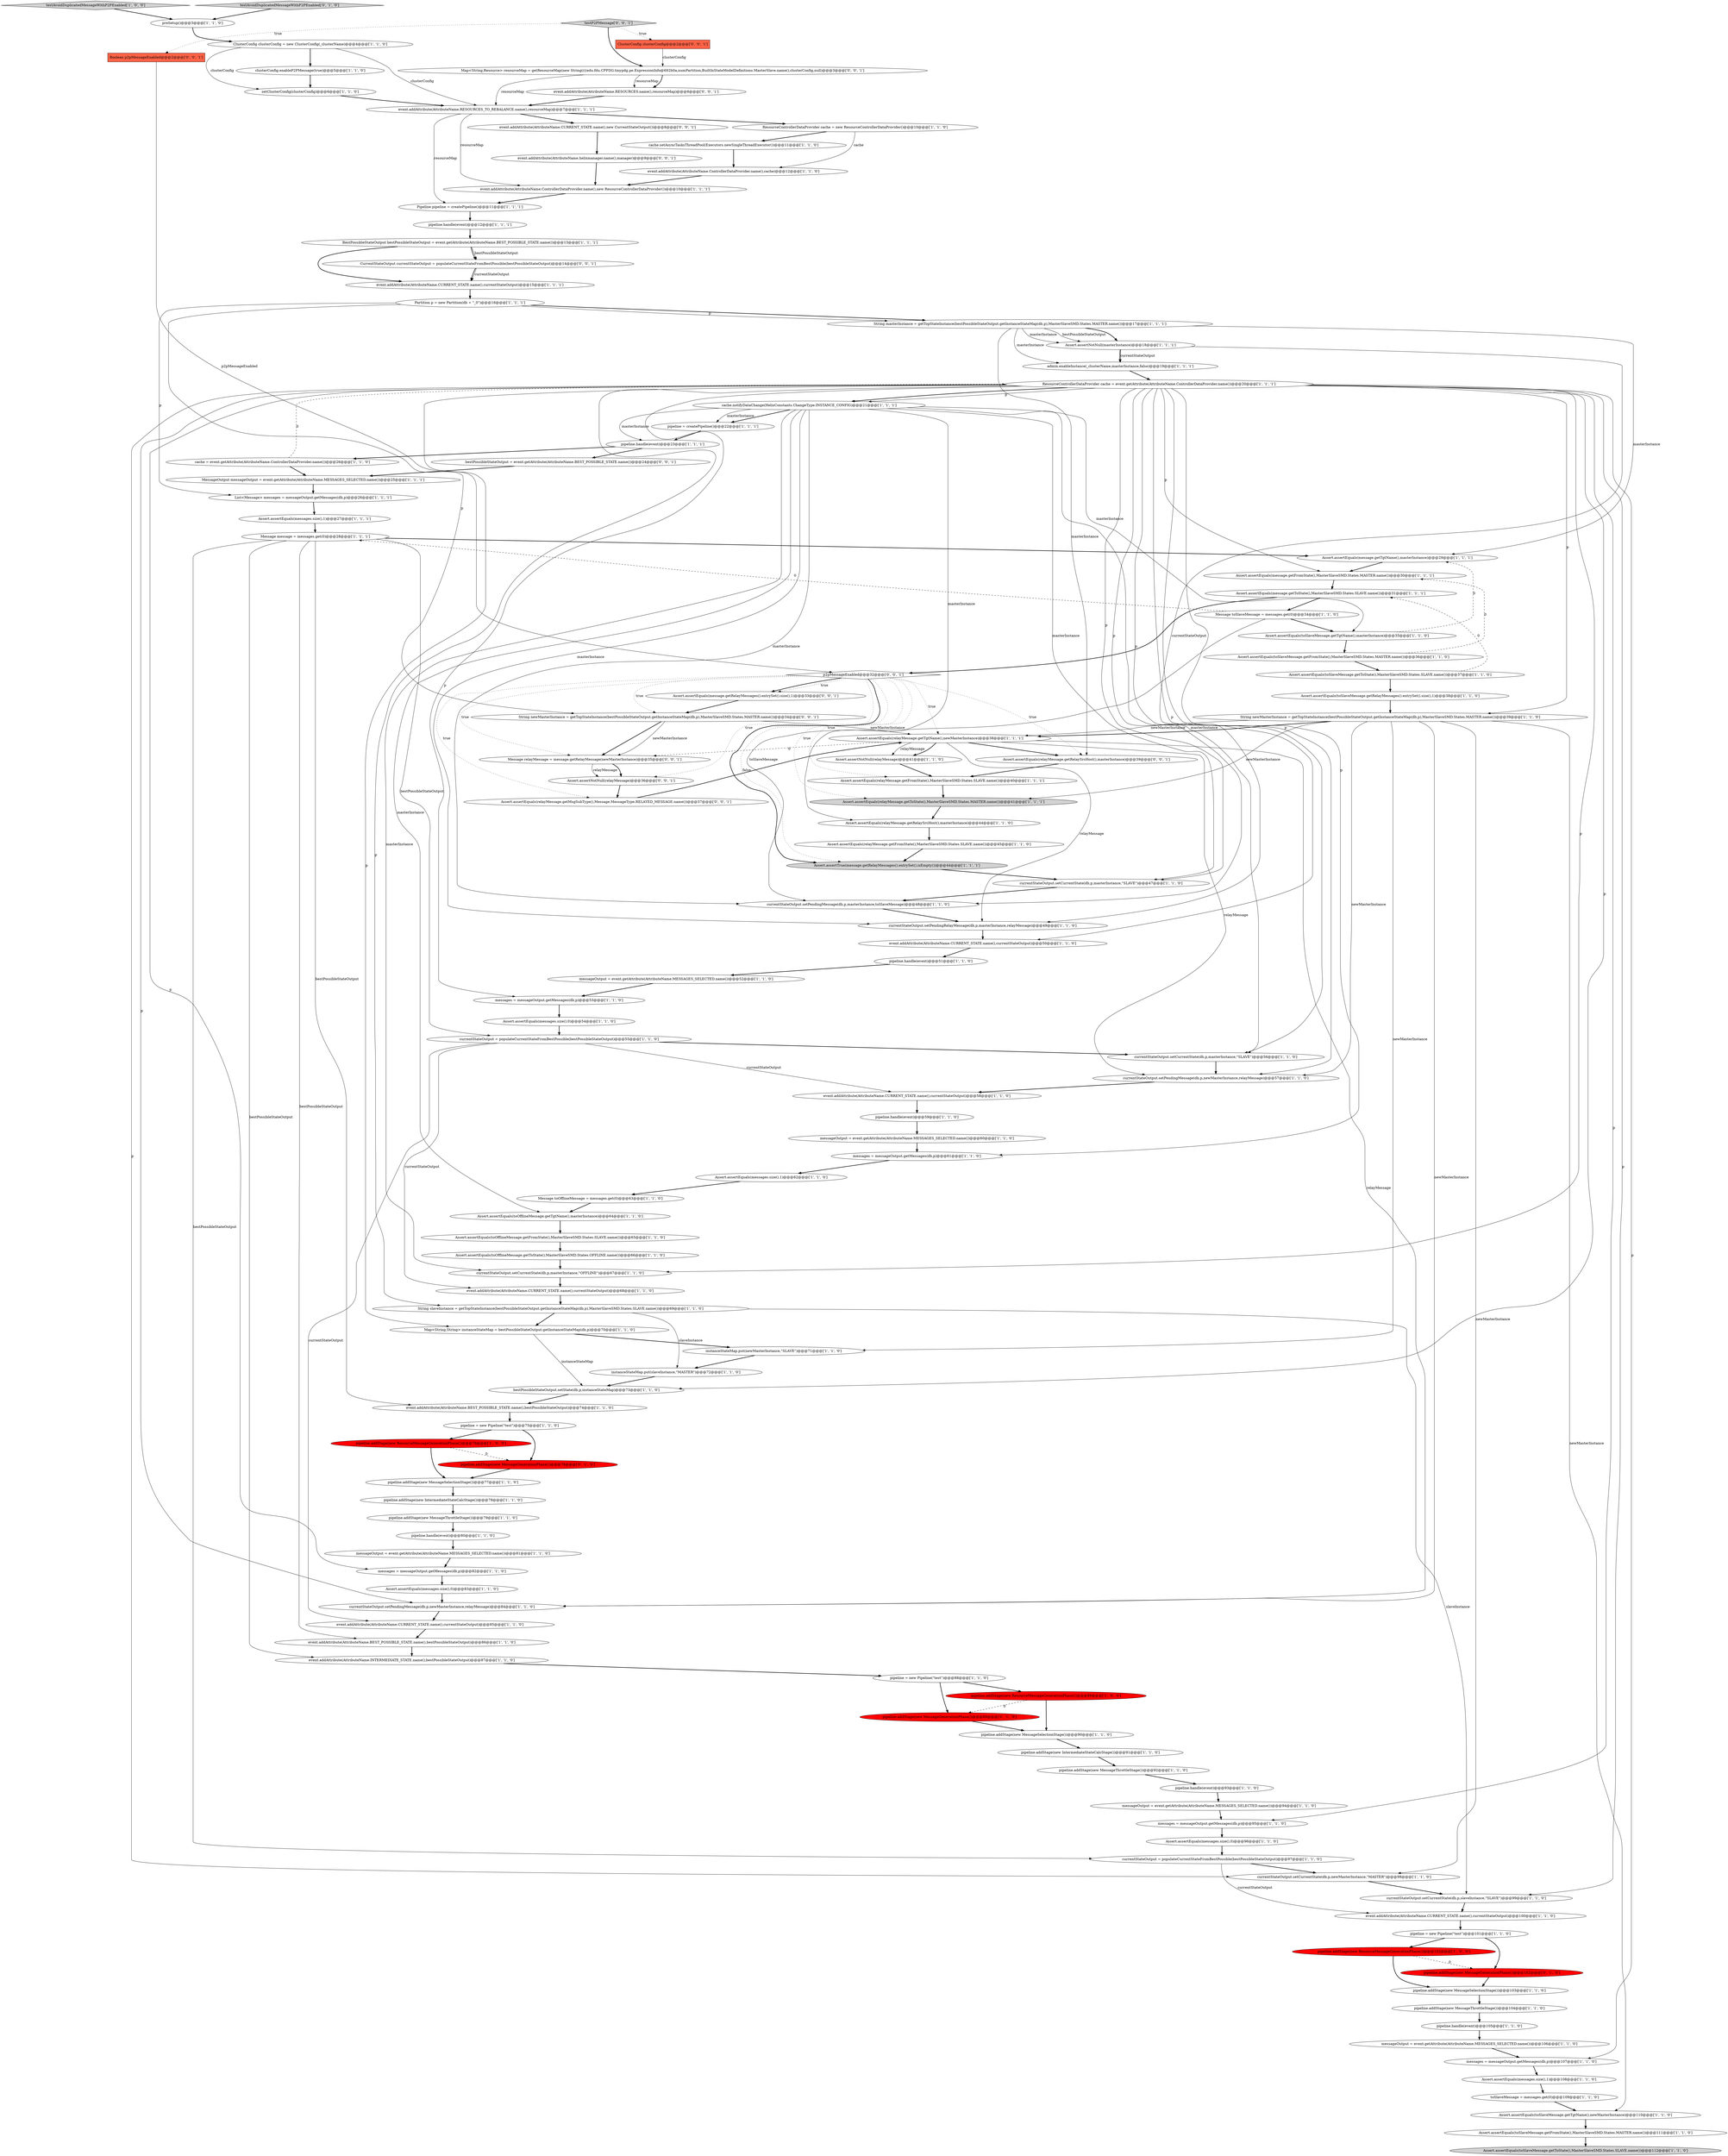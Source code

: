 digraph {
108 [style = filled, label = "event.addAttribute(AttributeName.INTERMEDIATE_STATE.name(),bestPossibleStateOutput)@@@87@@@['1', '1', '0']", fillcolor = white, shape = ellipse image = "AAA0AAABBB1BBB"];
60 [style = filled, label = "pipeline.handle(event)@@@93@@@['1', '1', '0']", fillcolor = white, shape = ellipse image = "AAA0AAABBB1BBB"];
107 [style = filled, label = "event.addAttribute(AttributeName.CURRENT_STATE.name(),currentStateOutput)@@@15@@@['1', '1', '1']", fillcolor = white, shape = ellipse image = "AAA0AAABBB1BBB"];
49 [style = filled, label = "currentStateOutput.setPendingRelayMessage(db,p,masterInstance,relayMessage)@@@49@@@['1', '1', '0']", fillcolor = white, shape = ellipse image = "AAA0AAABBB1BBB"];
103 [style = filled, label = "pipeline.handle(event)@@@105@@@['1', '1', '0']", fillcolor = white, shape = ellipse image = "AAA0AAABBB1BBB"];
25 [style = filled, label = "pipeline.addStage(new ResourceMessageGenerationPhase())@@@102@@@['1', '0', '0']", fillcolor = red, shape = ellipse image = "AAA1AAABBB1BBB"];
45 [style = filled, label = "clusterConfig.enableP2PMessage(true)@@@5@@@['1', '1', '0']", fillcolor = white, shape = ellipse image = "AAA0AAABBB1BBB"];
70 [style = filled, label = "testAvoidDuplicatedMessageWithP2PEnabled['1', '0', '0']", fillcolor = lightgray, shape = diamond image = "AAA0AAABBB1BBB"];
73 [style = filled, label = "ClusterConfig clusterConfig = new ClusterConfig(_clusterName)@@@4@@@['1', '1', '0']", fillcolor = white, shape = ellipse image = "AAA0AAABBB1BBB"];
59 [style = filled, label = "messages = messageOutput.getMessages(db,p)@@@82@@@['1', '1', '0']", fillcolor = white, shape = ellipse image = "AAA0AAABBB1BBB"];
36 [style = filled, label = "Partition p = new Partition(db + \"_0\")@@@16@@@['1', '1', '1']", fillcolor = white, shape = ellipse image = "AAA0AAABBB1BBB"];
64 [style = filled, label = "Assert.assertEquals(toSlaveMessage.getToState(),MasterSlaveSMD.States.SLAVE.name())@@@112@@@['1', '1', '0']", fillcolor = lightgray, shape = ellipse image = "AAA0AAABBB1BBB"];
0 [style = filled, label = "BestPossibleStateOutput bestPossibleStateOutput = event.getAttribute(AttributeName.BEST_POSSIBLE_STATE.name())@@@13@@@['1', '1', '1']", fillcolor = white, shape = ellipse image = "AAA0AAABBB1BBB"];
106 [style = filled, label = "pipeline.addStage(new MessageSelectionStage())@@@77@@@['1', '1', '0']", fillcolor = white, shape = ellipse image = "AAA0AAABBB1BBB"];
83 [style = filled, label = "Assert.assertEquals(toSlaveMessage.getToState(),MasterSlaveSMD.States.SLAVE.name())@@@37@@@['1', '1', '0']", fillcolor = white, shape = ellipse image = "AAA0AAABBB1BBB"];
22 [style = filled, label = "pipeline = createPipeline()@@@22@@@['1', '1', '1']", fillcolor = white, shape = ellipse image = "AAA0AAABBB1BBB"];
102 [style = filled, label = "Assert.assertEquals(messages.size(),1)@@@108@@@['1', '1', '0']", fillcolor = white, shape = ellipse image = "AAA0AAABBB1BBB"];
40 [style = filled, label = "Assert.assertEquals(message.getTgtName(),masterInstance)@@@29@@@['1', '1', '1']", fillcolor = white, shape = ellipse image = "AAA0AAABBB1BBB"];
42 [style = filled, label = "pipeline.addStage(new IntermediateStateCalcStage())@@@91@@@['1', '1', '0']", fillcolor = white, shape = ellipse image = "AAA0AAABBB1BBB"];
123 [style = filled, label = "String newMasterInstance = getTopStateInstance(bestPossibleStateOutput.getInstanceStateMap(db,p),MasterSlaveSMD.States.MASTER.name())@@@34@@@['0', '0', '1']", fillcolor = white, shape = ellipse image = "AAA0AAABBB3BBB"];
16 [style = filled, label = "event.addAttribute(AttributeName.BEST_POSSIBLE_STATE.name(),bestPossibleStateOutput)@@@86@@@['1', '1', '0']", fillcolor = white, shape = ellipse image = "AAA0AAABBB1BBB"];
54 [style = filled, label = "messageOutput = event.getAttribute(AttributeName.MESSAGES_SELECTED.name())@@@81@@@['1', '1', '0']", fillcolor = white, shape = ellipse image = "AAA0AAABBB1BBB"];
29 [style = filled, label = "Assert.assertNotNull(masterInstance)@@@18@@@['1', '1', '1']", fillcolor = white, shape = ellipse image = "AAA0AAABBB1BBB"];
113 [style = filled, label = "Boolean p2pMessageEnabled@@@2@@@['0', '0', '1']", fillcolor = tomato, shape = box image = "AAA0AAABBB3BBB"];
38 [style = filled, label = "String newMasterInstance = getTopStateInstance(bestPossibleStateOutput.getInstanceStateMap(db,p),MasterSlaveSMD.States.MASTER.name())@@@39@@@['1', '1', '0']", fillcolor = white, shape = ellipse image = "AAA0AAABBB1BBB"];
8 [style = filled, label = "ResourceControllerDataProvider cache = event.getAttribute(AttributeName.ControllerDataProvider.name())@@@20@@@['1', '1', '1']", fillcolor = white, shape = ellipse image = "AAA0AAABBB1BBB"];
81 [style = filled, label = "event.addAttribute(AttributeName.CURRENT_STATE.name(),currentStateOutput)@@@50@@@['1', '1', '0']", fillcolor = white, shape = ellipse image = "AAA0AAABBB1BBB"];
82 [style = filled, label = "event.addAttribute(AttributeName.CURRENT_STATE.name(),currentStateOutput)@@@85@@@['1', '1', '0']", fillcolor = white, shape = ellipse image = "AAA0AAABBB1BBB"];
114 [style = filled, label = "Map<String,Resource> resourceMap = getResourceMap(new String((((edu.fdu.CPPDG.tinypdg.pe.ExpressionInfo@692b0a,numPartition,BuiltInStateModelDefinitions.MasterSlave.name(),clusterConfig,null)@@@3@@@['0', '0', '1']", fillcolor = white, shape = ellipse image = "AAA0AAABBB3BBB"];
19 [style = filled, label = "List<Message> messages = messageOutput.getMessages(db,p)@@@26@@@['1', '1', '1']", fillcolor = white, shape = ellipse image = "AAA0AAABBB1BBB"];
126 [style = filled, label = "event.addAttribute(AttributeName.RESOURCES.name(),resourceMap)@@@6@@@['0', '0', '1']", fillcolor = white, shape = ellipse image = "AAA0AAABBB3BBB"];
67 [style = filled, label = "Message message = messages.get(0)@@@28@@@['1', '1', '1']", fillcolor = white, shape = ellipse image = "AAA0AAABBB1BBB"];
72 [style = filled, label = "Assert.assertEquals(relayMessage.getRelaySrcHost(),masterInstance)@@@44@@@['1', '1', '0']", fillcolor = white, shape = ellipse image = "AAA0AAABBB1BBB"];
1 [style = filled, label = "currentStateOutput = populateCurrentStateFromBestPossible(bestPossibleStateOutput)@@@97@@@['1', '1', '0']", fillcolor = white, shape = ellipse image = "AAA0AAABBB1BBB"];
11 [style = filled, label = "pipeline.addStage(new ResourceMessageGenerationPhase())@@@89@@@['1', '0', '0']", fillcolor = red, shape = ellipse image = "AAA1AAABBB1BBB"];
90 [style = filled, label = "Assert.assertEquals(toOfflineMessage.getFromState(),MasterSlaveSMD.States.SLAVE.name())@@@65@@@['1', '1', '0']", fillcolor = white, shape = ellipse image = "AAA0AAABBB1BBB"];
41 [style = filled, label = "cache = event.getAttribute(AttributeName.ControllerDataProvider.name())@@@26@@@['1', '1', '0']", fillcolor = white, shape = ellipse image = "AAA0AAABBB1BBB"];
28 [style = filled, label = "event.addAttribute(AttributeName.ControllerDataProvider.name(),new ResourceControllerDataProvider())@@@10@@@['1', '1', '1']", fillcolor = white, shape = ellipse image = "AAA0AAABBB1BBB"];
18 [style = filled, label = "Assert.assertEquals(relayMessage.getFromState(),MasterSlaveSMD.States.SLAVE.name())@@@40@@@['1', '1', '1']", fillcolor = white, shape = ellipse image = "AAA0AAABBB1BBB"];
55 [style = filled, label = "Assert.assertEquals(relayMessage.getToState(),MasterSlaveSMD.States.MASTER.name())@@@41@@@['1', '1', '1']", fillcolor = lightgray, shape = ellipse image = "AAA0AAABBB1BBB"];
46 [style = filled, label = "Assert.assertEquals(messages.size(),1)@@@27@@@['1', '1', '1']", fillcolor = white, shape = ellipse image = "AAA0AAABBB1BBB"];
20 [style = filled, label = "bestPossibleStateOutput.setState(db,p,instanceStateMap)@@@73@@@['1', '1', '0']", fillcolor = white, shape = ellipse image = "AAA0AAABBB1BBB"];
89 [style = filled, label = "event.addAttribute(AttributeName.CURRENT_STATE.name(),currentStateOutput)@@@58@@@['1', '1', '0']", fillcolor = white, shape = ellipse image = "AAA0AAABBB1BBB"];
80 [style = filled, label = "pipeline.addStage(new ResourceMessageGenerationPhase())@@@76@@@['1', '0', '0']", fillcolor = red, shape = ellipse image = "AAA1AAABBB1BBB"];
120 [style = filled, label = "event.addAttribute(AttributeName.CURRENT_STATE.name(),new CurrentStateOutput())@@@8@@@['0', '0', '1']", fillcolor = white, shape = ellipse image = "AAA0AAABBB3BBB"];
124 [style = filled, label = "Assert.assertEquals(message.getRelayMessages().entrySet().size(),1)@@@33@@@['0', '0', '1']", fillcolor = white, shape = ellipse image = "AAA0AAABBB3BBB"];
13 [style = filled, label = "event.addAttribute(AttributeName.CURRENT_STATE.name(),currentStateOutput)@@@68@@@['1', '1', '0']", fillcolor = white, shape = ellipse image = "AAA0AAABBB1BBB"];
92 [style = filled, label = "messages = messageOutput.getMessages(db,p)@@@95@@@['1', '1', '0']", fillcolor = white, shape = ellipse image = "AAA0AAABBB1BBB"];
51 [style = filled, label = "Assert.assertEquals(message.getFromState(),MasterSlaveSMD.States.MASTER.name())@@@30@@@['1', '1', '1']", fillcolor = white, shape = ellipse image = "AAA0AAABBB1BBB"];
69 [style = filled, label = "currentStateOutput.setPendingMessage(db,p,newMasterInstance,relayMessage)@@@57@@@['1', '1', '0']", fillcolor = white, shape = ellipse image = "AAA0AAABBB1BBB"];
65 [style = filled, label = "messages = messageOutput.getMessages(db,p)@@@61@@@['1', '1', '0']", fillcolor = white, shape = ellipse image = "AAA0AAABBB1BBB"];
76 [style = filled, label = "event.addAttribute(AttributeName.ControllerDataProvider.name(),cache)@@@12@@@['1', '1', '0']", fillcolor = white, shape = ellipse image = "AAA0AAABBB1BBB"];
43 [style = filled, label = "Map<String,String> instanceStateMap = bestPossibleStateOutput.getInstanceStateMap(db,p)@@@70@@@['1', '1', '0']", fillcolor = white, shape = ellipse image = "AAA0AAABBB1BBB"];
58 [style = filled, label = "Assert.assertEquals(relayMessage.getTgtName(),newMasterInstance)@@@38@@@['1', '1', '1']", fillcolor = white, shape = ellipse image = "AAA0AAABBB1BBB"];
32 [style = filled, label = "cache.notifyDataChange(HelixConstants.ChangeType.INSTANCE_CONFIG)@@@21@@@['1', '1', '1']", fillcolor = white, shape = ellipse image = "AAA0AAABBB1BBB"];
44 [style = filled, label = "pipeline.addStage(new MessageThrottleStage())@@@79@@@['1', '1', '0']", fillcolor = white, shape = ellipse image = "AAA0AAABBB1BBB"];
6 [style = filled, label = "pipeline.addStage(new MessageSelectionStage())@@@90@@@['1', '1', '0']", fillcolor = white, shape = ellipse image = "AAA0AAABBB1BBB"];
84 [style = filled, label = "currentStateOutput.setCurrentState(db,p,masterInstance,\"SLAVE\")@@@56@@@['1', '1', '0']", fillcolor = white, shape = ellipse image = "AAA0AAABBB1BBB"];
50 [style = filled, label = "admin.enableInstance(_clusterName,masterInstance,false)@@@19@@@['1', '1', '1']", fillcolor = white, shape = ellipse image = "AAA0AAABBB1BBB"];
9 [style = filled, label = "pipeline.handle(event)@@@12@@@['1', '1', '1']", fillcolor = white, shape = ellipse image = "AAA0AAABBB1BBB"];
125 [style = filled, label = "Assert.assertEquals(relayMessage.getMsgSubType(),Message.MessageType.RELAYED_MESSAGE.name())@@@37@@@['0', '0', '1']", fillcolor = white, shape = ellipse image = "AAA0AAABBB3BBB"];
63 [style = filled, label = "pipeline.handle(event)@@@80@@@['1', '1', '0']", fillcolor = white, shape = ellipse image = "AAA0AAABBB1BBB"];
117 [style = filled, label = "Message relayMessage = message.getRelayMessage(newMasterInstance)@@@35@@@['0', '0', '1']", fillcolor = white, shape = ellipse image = "AAA0AAABBB3BBB"];
15 [style = filled, label = "Assert.assertEquals(toSlaveMessage.getFromState(),MasterSlaveSMD.States.MASTER.name())@@@111@@@['1', '1', '0']", fillcolor = white, shape = ellipse image = "AAA0AAABBB1BBB"];
105 [style = filled, label = "event.addAttribute(AttributeName.BEST_POSSIBLE_STATE.name(),bestPossibleStateOutput)@@@74@@@['1', '1', '0']", fillcolor = white, shape = ellipse image = "AAA0AAABBB1BBB"];
93 [style = filled, label = "currentStateOutput.setPendingMessage(db,p,masterInstance,toSlaveMessage)@@@48@@@['1', '1', '0']", fillcolor = white, shape = ellipse image = "AAA0AAABBB1BBB"];
26 [style = filled, label = "Message toOfflineMessage = messages.get(0)@@@63@@@['1', '1', '0']", fillcolor = white, shape = ellipse image = "AAA0AAABBB1BBB"];
4 [style = filled, label = "Assert.assertEquals(toSlaveMessage.getTgtName(),masterInstance)@@@35@@@['1', '1', '0']", fillcolor = white, shape = ellipse image = "AAA0AAABBB1BBB"];
23 [style = filled, label = "cache.setAsyncTasksThreadPool(Executors.newSingleThreadExecutor())@@@11@@@['1', '1', '0']", fillcolor = white, shape = ellipse image = "AAA0AAABBB1BBB"];
127 [style = filled, label = "p2pMessageEnabled@@@32@@@['0', '0', '1']", fillcolor = white, shape = diamond image = "AAA0AAABBB3BBB"];
94 [style = filled, label = "messageOutput = event.getAttribute(AttributeName.MESSAGES_SELECTED.name())@@@52@@@['1', '1', '0']", fillcolor = white, shape = ellipse image = "AAA0AAABBB1BBB"];
109 [style = filled, label = "pipeline.addStage(new MessageGenerationPhase())@@@102@@@['0', '1', '0']", fillcolor = red, shape = ellipse image = "AAA1AAABBB2BBB"];
95 [style = filled, label = "ResourceControllerDataProvider cache = new ResourceControllerDataProvider()@@@10@@@['1', '1', '0']", fillcolor = white, shape = ellipse image = "AAA0AAABBB1BBB"];
24 [style = filled, label = "Assert.assertEquals(toSlaveMessage.getFromState(),MasterSlaveSMD.States.MASTER.name())@@@36@@@['1', '1', '0']", fillcolor = white, shape = ellipse image = "AAA0AAABBB1BBB"];
30 [style = filled, label = "messageOutput = event.getAttribute(AttributeName.MESSAGES_SELECTED.name())@@@60@@@['1', '1', '0']", fillcolor = white, shape = ellipse image = "AAA0AAABBB1BBB"];
87 [style = filled, label = "Assert.assertEquals(messages.size(),1)@@@62@@@['1', '1', '0']", fillcolor = white, shape = ellipse image = "AAA0AAABBB1BBB"];
112 [style = filled, label = "pipeline.addStage(new MessageGenerationPhase())@@@89@@@['0', '1', '0']", fillcolor = red, shape = ellipse image = "AAA1AAABBB2BBB"];
119 [style = filled, label = "ClusterConfig clusterConfig@@@2@@@['0', '0', '1']", fillcolor = tomato, shape = box image = "AAA0AAABBB3BBB"];
31 [style = filled, label = "currentStateOutput.setCurrentState(db,p,masterInstance,\"SLAVE\")@@@47@@@['1', '1', '0']", fillcolor = white, shape = ellipse image = "AAA0AAABBB1BBB"];
7 [style = filled, label = "pipeline.handle(event)@@@23@@@['1', '1', '1']", fillcolor = white, shape = ellipse image = "AAA0AAABBB1BBB"];
88 [style = filled, label = "pipeline.addStage(new MessageThrottleStage())@@@92@@@['1', '1', '0']", fillcolor = white, shape = ellipse image = "AAA0AAABBB1BBB"];
12 [style = filled, label = "Assert.assertEquals(toSlaveMessage.getRelayMessages().entrySet().size(),1)@@@38@@@['1', '1', '0']", fillcolor = white, shape = ellipse image = "AAA0AAABBB1BBB"];
100 [style = filled, label = "Assert.assertEquals(messages.size(),0)@@@83@@@['1', '1', '0']", fillcolor = white, shape = ellipse image = "AAA0AAABBB1BBB"];
33 [style = filled, label = "Assert.assertEquals(relayMessage.getFromState(),MasterSlaveSMD.States.SLAVE.name())@@@45@@@['1', '1', '0']", fillcolor = white, shape = ellipse image = "AAA0AAABBB1BBB"];
78 [style = filled, label = "pipeline.handle(event)@@@59@@@['1', '1', '0']", fillcolor = white, shape = ellipse image = "AAA0AAABBB1BBB"];
85 [style = filled, label = "Assert.assertEquals(messages.size(),0)@@@96@@@['1', '1', '0']", fillcolor = white, shape = ellipse image = "AAA0AAABBB1BBB"];
75 [style = filled, label = "currentStateOutput.setCurrentState(db,p,slaveInstance,\"SLAVE\")@@@99@@@['1', '1', '0']", fillcolor = white, shape = ellipse image = "AAA0AAABBB1BBB"];
14 [style = filled, label = "pipeline.addStage(new MessageThrottleStage())@@@104@@@['1', '1', '0']", fillcolor = white, shape = ellipse image = "AAA0AAABBB1BBB"];
99 [style = filled, label = "pipeline.handle(event)@@@51@@@['1', '1', '0']", fillcolor = white, shape = ellipse image = "AAA0AAABBB1BBB"];
52 [style = filled, label = "pipeline = new Pipeline(\"test\")@@@88@@@['1', '1', '0']", fillcolor = white, shape = ellipse image = "AAA0AAABBB1BBB"];
48 [style = filled, label = "instanceStateMap.put(newMasterInstance,\"SLAVE\")@@@71@@@['1', '1', '0']", fillcolor = white, shape = ellipse image = "AAA0AAABBB1BBB"];
74 [style = filled, label = "pipeline = new Pipeline(\"test\")@@@101@@@['1', '1', '0']", fillcolor = white, shape = ellipse image = "AAA0AAABBB1BBB"];
86 [style = filled, label = "Assert.assertEquals(toSlaveMessage.getTgtName(),newMasterInstance)@@@110@@@['1', '1', '0']", fillcolor = white, shape = ellipse image = "AAA0AAABBB1BBB"];
118 [style = filled, label = "Assert.assertNotNull(relayMessage)@@@36@@@['0', '0', '1']", fillcolor = white, shape = ellipse image = "AAA0AAABBB3BBB"];
122 [style = filled, label = "Assert.assertEquals(relayMessage.getRelaySrcHost(),masterInstance)@@@39@@@['0', '0', '1']", fillcolor = white, shape = ellipse image = "AAA0AAABBB3BBB"];
10 [style = filled, label = "currentStateOutput.setCurrentState(db,p,newMasterInstance,\"MASTER\")@@@98@@@['1', '1', '0']", fillcolor = white, shape = ellipse image = "AAA0AAABBB1BBB"];
39 [style = filled, label = "Assert.assertTrue(message.getRelayMessages().entrySet().isEmpty())@@@44@@@['1', '1', '1']", fillcolor = lightgray, shape = ellipse image = "AAA0AAABBB1BBB"];
116 [style = filled, label = "event.addAttribute(AttributeName.helixmanager.name(),manager)@@@9@@@['0', '0', '1']", fillcolor = white, shape = ellipse image = "AAA0AAABBB3BBB"];
3 [style = filled, label = "Assert.assertNotNull(relayMessage)@@@41@@@['1', '1', '0']", fillcolor = white, shape = ellipse image = "AAA0AAABBB1BBB"];
57 [style = filled, label = "messages = messageOutput.getMessages(db,p)@@@53@@@['1', '1', '0']", fillcolor = white, shape = ellipse image = "AAA0AAABBB1BBB"];
128 [style = filled, label = "testP2PMessage['0', '0', '1']", fillcolor = lightgray, shape = diamond image = "AAA0AAABBB3BBB"];
47 [style = filled, label = "Pipeline pipeline = createPipeline()@@@11@@@['1', '1', '1']", fillcolor = white, shape = ellipse image = "AAA0AAABBB1BBB"];
97 [style = filled, label = "String masterInstance = getTopStateInstance(bestPossibleStateOutput.getInstanceStateMap(db,p),MasterSlaveSMD.States.MASTER.name())@@@17@@@['1', '1', '1']", fillcolor = white, shape = ellipse image = "AAA0AAABBB1BBB"];
104 [style = filled, label = "String slaveInstance = getTopStateInstance(bestPossibleStateOutput.getInstanceStateMap(db,p),MasterSlaveSMD.States.SLAVE.name())@@@69@@@['1', '1', '0']", fillcolor = white, shape = ellipse image = "AAA0AAABBB1BBB"];
17 [style = filled, label = "Message toSlaveMessage = messages.get(0)@@@34@@@['1', '1', '0']", fillcolor = white, shape = ellipse image = "AAA0AAABBB1BBB"];
56 [style = filled, label = "currentStateOutput.setPendingMessage(db,p,newMasterInstance,relayMessage)@@@84@@@['1', '1', '0']", fillcolor = white, shape = ellipse image = "AAA0AAABBB1BBB"];
61 [style = filled, label = "messageOutput = event.getAttribute(AttributeName.MESSAGES_SELECTED.name())@@@106@@@['1', '1', '0']", fillcolor = white, shape = ellipse image = "AAA0AAABBB1BBB"];
101 [style = filled, label = "messageOutput = event.getAttribute(AttributeName.MESSAGES_SELECTED.name())@@@94@@@['1', '1', '0']", fillcolor = white, shape = ellipse image = "AAA0AAABBB1BBB"];
68 [style = filled, label = "Assert.assertEquals(toOfflineMessage.getTgtName(),masterInstance)@@@64@@@['1', '1', '0']", fillcolor = white, shape = ellipse image = "AAA0AAABBB1BBB"];
37 [style = filled, label = "pipeline = new Pipeline(\"test\")@@@75@@@['1', '1', '0']", fillcolor = white, shape = ellipse image = "AAA0AAABBB1BBB"];
35 [style = filled, label = "event.addAttribute(AttributeName.CURRENT_STATE.name(),currentStateOutput)@@@100@@@['1', '1', '0']", fillcolor = white, shape = ellipse image = "AAA0AAABBB1BBB"];
5 [style = filled, label = "Assert.assertEquals(message.getToState(),MasterSlaveSMD.States.SLAVE.name())@@@31@@@['1', '1', '1']", fillcolor = white, shape = ellipse image = "AAA0AAABBB1BBB"];
79 [style = filled, label = "pipeline.addStage(new IntermediateStateCalcStage())@@@78@@@['1', '1', '0']", fillcolor = white, shape = ellipse image = "AAA0AAABBB1BBB"];
21 [style = filled, label = "MessageOutput messageOutput = event.getAttribute(AttributeName.MESSAGES_SELECTED.name())@@@25@@@['1', '1', '1']", fillcolor = white, shape = ellipse image = "AAA0AAABBB1BBB"];
91 [style = filled, label = "Assert.assertEquals(toOfflineMessage.getToState(),MasterSlaveSMD.States.OFFLINE.name())@@@66@@@['1', '1', '0']", fillcolor = white, shape = ellipse image = "AAA0AAABBB1BBB"];
62 [style = filled, label = "setClusterConfig(clusterConfig)@@@6@@@['1', '1', '0']", fillcolor = white, shape = ellipse image = "AAA0AAABBB1BBB"];
77 [style = filled, label = "toSlaveMessage = messages.get(0)@@@109@@@['1', '1', '0']", fillcolor = white, shape = ellipse image = "AAA0AAABBB1BBB"];
34 [style = filled, label = "Assert.assertEquals(messages.size(),0)@@@54@@@['1', '1', '0']", fillcolor = white, shape = ellipse image = "AAA0AAABBB1BBB"];
121 [style = filled, label = "CurrentStateOutput currentStateOutput = populateCurrentStateFromBestPossible(bestPossibleStateOutput)@@@14@@@['0', '0', '1']", fillcolor = white, shape = ellipse image = "AAA0AAABBB3BBB"];
111 [style = filled, label = "pipeline.addStage(new MessageGenerationPhase())@@@76@@@['0', '1', '0']", fillcolor = red, shape = ellipse image = "AAA1AAABBB2BBB"];
71 [style = filled, label = "instanceStateMap.put(slaveInstance,\"MASTER\")@@@72@@@['1', '1', '0']", fillcolor = white, shape = ellipse image = "AAA0AAABBB1BBB"];
96 [style = filled, label = "pipeline.addStage(new MessageSelectionStage())@@@103@@@['1', '1', '0']", fillcolor = white, shape = ellipse image = "AAA0AAABBB1BBB"];
98 [style = filled, label = "currentStateOutput = populateCurrentStateFromBestPossible(bestPossibleStateOutput)@@@55@@@['1', '1', '0']", fillcolor = white, shape = ellipse image = "AAA0AAABBB1BBB"];
53 [style = filled, label = "preSetup()@@@3@@@['1', '1', '0']", fillcolor = white, shape = ellipse image = "AAA0AAABBB1BBB"];
110 [style = filled, label = "testAvoidDuplicatedMessageWithP2PEnabled['0', '1', '0']", fillcolor = lightgray, shape = diamond image = "AAA0AAABBB2BBB"];
115 [style = filled, label = "bestPossibleStateOutput = event.getAttribute(AttributeName.BEST_POSSIBLE_STATE.name())@@@24@@@['0', '0', '1']", fillcolor = white, shape = ellipse image = "AAA0AAABBB3BBB"];
2 [style = filled, label = "event.addAttribute(AttributeName.RESOURCES_TO_REBALANCE.name(),resourceMap)@@@7@@@['1', '1', '1']", fillcolor = white, shape = ellipse image = "AAA0AAABBB1BBB"];
27 [style = filled, label = "currentStateOutput.setCurrentState(db,p,masterInstance,\"OFFLINE\")@@@67@@@['1', '1', '0']", fillcolor = white, shape = ellipse image = "AAA0AAABBB1BBB"];
66 [style = filled, label = "messages = messageOutput.getMessages(db,p)@@@107@@@['1', '1', '0']", fillcolor = white, shape = ellipse image = "AAA0AAABBB1BBB"];
127->123 [style = dotted, label="true"];
27->13 [style = bold, label=""];
47->9 [style = bold, label=""];
2->95 [style = bold, label=""];
51->5 [style = bold, label=""];
32->22 [style = bold, label=""];
55->72 [style = bold, label=""];
61->66 [style = bold, label=""];
36->123 [style = solid, label="p"];
77->86 [style = bold, label=""];
32->27 [style = solid, label="masterInstance"];
34->98 [style = bold, label=""];
44->63 [style = bold, label=""];
32->93 [style = solid, label="masterInstance"];
36->19 [style = solid, label="p"];
18->55 [style = bold, label=""];
58->49 [style = solid, label="relayMessage"];
69->89 [style = bold, label=""];
75->35 [style = bold, label=""];
99->94 [style = bold, label=""];
32->72 [style = solid, label="masterInstance"];
82->16 [style = bold, label=""];
93->49 [style = bold, label=""];
71->20 [style = bold, label=""];
1->35 [style = solid, label="currentStateOutput"];
8->32 [style = solid, label="p"];
0->107 [style = bold, label=""];
17->93 [style = solid, label="toSlaveMessage"];
127->117 [style = dotted, label="true"];
80->111 [style = dashed, label="0"];
58->3 [style = bold, label=""];
70->53 [style = bold, label=""];
8->27 [style = solid, label="p"];
23->76 [style = bold, label=""];
57->34 [style = bold, label=""];
111->106 [style = bold, label=""];
72->33 [style = bold, label=""];
3->18 [style = bold, label=""];
96->14 [style = bold, label=""];
127->39 [style = bold, label=""];
30->65 [style = bold, label=""];
122->18 [style = bold, label=""];
98->89 [style = solid, label="currentStateOutput"];
12->38 [style = bold, label=""];
104->43 [style = bold, label=""];
65->87 [style = bold, label=""];
10->75 [style = bold, label=""];
14->103 [style = bold, label=""];
97->29 [style = bold, label=""];
39->31 [style = bold, label=""];
104->75 [style = solid, label="slaveInstance"];
45->62 [style = bold, label=""];
8->69 [style = solid, label="p"];
115->21 [style = bold, label=""];
95->76 [style = solid, label="cache"];
32->4 [style = solid, label="masterInstance"];
58->3 [style = solid, label="relayMessage"];
52->112 [style = bold, label=""];
123->58 [style = solid, label="newMasterInstance"];
13->104 [style = bold, label=""];
62->2 [style = bold, label=""];
74->109 [style = bold, label=""];
26->68 [style = bold, label=""];
8->56 [style = solid, label="p"];
67->105 [style = solid, label="bestPossibleStateOutput"];
58->69 [style = solid, label="relayMessage"];
32->68 [style = solid, label="masterInstance"];
76->28 [style = bold, label=""];
8->57 [style = solid, label="p"];
11->112 [style = dashed, label="0"];
128->113 [style = dotted, label="true"];
21->19 [style = bold, label=""];
78->30 [style = bold, label=""];
86->15 [style = bold, label=""];
126->2 [style = bold, label=""];
127->124 [style = bold, label=""];
40->51 [style = bold, label=""];
63->54 [style = bold, label=""];
92->85 [style = bold, label=""];
95->23 [style = bold, label=""];
41->21 [style = bold, label=""];
83->12 [style = bold, label=""];
24->51 [style = dashed, label="0"];
25->96 [style = bold, label=""];
97->29 [style = solid, label="masterInstance"];
5->17 [style = bold, label=""];
100->56 [style = bold, label=""];
22->7 [style = bold, label=""];
84->69 [style = bold, label=""];
110->53 [style = bold, label=""];
38->48 [style = solid, label="newMasterInstance"];
127->39 [style = dotted, label="false"];
108->52 [style = bold, label=""];
97->122 [style = solid, label="masterInstance"];
38->69 [style = solid, label="newMasterInstance"];
58->122 [style = bold, label=""];
107->36 [style = bold, label=""];
0->121 [style = bold, label=""];
124->123 [style = bold, label=""];
121->107 [style = bold, label=""];
67->16 [style = solid, label="bestPossibleStateOutput"];
127->58 [style = dotted, label="true"];
8->75 [style = solid, label="p"];
38->58 [style = solid, label="newMasterInstance"];
89->78 [style = bold, label=""];
54->59 [style = bold, label=""];
56->82 [style = bold, label=""];
19->46 [style = bold, label=""];
15->64 [style = bold, label=""];
109->96 [style = bold, label=""];
29->81 [style = solid, label="currentStateOutput"];
8->93 [style = solid, label="p"];
90->91 [style = bold, label=""];
97->29 [style = solid, label="bestPossibleStateOutput"];
114->126 [style = bold, label=""];
101->92 [style = bold, label=""];
8->20 [style = solid, label="p"];
98->82 [style = solid, label="currentStateOutput"];
58->56 [style = solid, label="relayMessage"];
4->24 [style = bold, label=""];
118->125 [style = bold, label=""];
8->51 [style = solid, label="p"];
20->105 [style = bold, label=""];
67->40 [style = bold, label=""];
29->50 [style = solid, label="currentStateOutput"];
8->104 [style = solid, label="p"];
81->99 [style = bold, label=""];
128->114 [style = bold, label=""];
38->55 [style = solid, label="newMasterInstance"];
28->47 [style = bold, label=""];
25->109 [style = dashed, label="0"];
106->79 [style = bold, label=""];
35->74 [style = bold, label=""];
73->2 [style = solid, label="clusterConfig"];
6->42 [style = bold, label=""];
104->71 [style = solid, label="slaveInstance"];
36->97 [style = bold, label=""];
114->2 [style = solid, label="resourceMap"];
73->45 [style = bold, label=""];
31->93 [style = bold, label=""];
59->100 [style = bold, label=""];
0->121 [style = solid, label="bestPossibleStateOutput"];
121->107 [style = solid, label="currentStateOutput"];
120->116 [style = bold, label=""];
73->62 [style = solid, label="clusterConfig"];
74->25 [style = bold, label=""];
8->49 [style = solid, label="p"];
98->13 [style = solid, label="currentStateOutput"];
88->60 [style = bold, label=""];
8->92 [style = solid, label="p"];
127->124 [style = dotted, label="true"];
127->55 [style = dotted, label="true"];
127->125 [style = dotted, label="true"];
46->67 [style = bold, label=""];
29->50 [style = bold, label=""];
32->22 [style = solid, label="masterInstance"];
38->56 [style = solid, label="newMasterInstance"];
36->97 [style = solid, label="p"];
105->37 [style = bold, label=""];
117->118 [style = bold, label=""];
7->41 [style = bold, label=""];
38->10 [style = solid, label="newMasterInstance"];
32->49 [style = solid, label="masterInstance"];
116->28 [style = bold, label=""];
113->127 [style = solid, label="p2pMessageEnabled"];
94->57 [style = bold, label=""];
8->66 [style = solid, label="p"];
17->4 [style = bold, label=""];
32->31 [style = solid, label="masterInstance"];
127->122 [style = dotted, label="true"];
52->11 [style = bold, label=""];
97->40 [style = solid, label="masterInstance"];
49->81 [style = bold, label=""];
80->106 [style = bold, label=""];
114->126 [style = solid, label="resourceMap"];
128->119 [style = dotted, label="true"];
9->0 [style = bold, label=""];
37->80 [style = bold, label=""];
8->32 [style = bold, label=""];
2->28 [style = solid, label="resourceMap"];
7->115 [style = bold, label=""];
38->58 [style = bold, label=""];
97->50 [style = solid, label="masterInstance"];
123->117 [style = solid, label="newMasterInstance"];
11->6 [style = bold, label=""];
43->48 [style = bold, label=""];
125->58 [style = bold, label=""];
68->90 [style = bold, label=""];
43->20 [style = solid, label="instanceStateMap"];
127->18 [style = dotted, label="true"];
38->86 [style = solid, label="newMasterInstance"];
53->73 [style = bold, label=""];
48->71 [style = bold, label=""];
87->26 [style = bold, label=""];
8->59 [style = solid, label="p"];
32->7 [style = solid, label="masterInstance"];
112->6 [style = bold, label=""];
32->84 [style = solid, label="masterInstance"];
17->67 [style = dashed, label="0"];
8->84 [style = solid, label="p"];
102->77 [style = bold, label=""];
67->98 [style = solid, label="bestPossibleStateOutput"];
117->118 [style = solid, label="relayMessage"];
119->114 [style = solid, label="clusterConfig"];
37->111 [style = bold, label=""];
2->47 [style = solid, label="resourceMap"];
41->8 [style = dashed, label="0"];
33->39 [style = bold, label=""];
8->10 [style = solid, label="p"];
103->61 [style = bold, label=""];
91->27 [style = bold, label=""];
5->127 [style = bold, label=""];
83->5 [style = dashed, label="0"];
50->8 [style = bold, label=""];
24->83 [style = bold, label=""];
42->88 [style = bold, label=""];
123->117 [style = bold, label=""];
85->1 [style = bold, label=""];
8->31 [style = solid, label="p"];
8->65 [style = solid, label="p"];
67->108 [style = solid, label="bestPossibleStateOutput"];
58->117 [style = dashed, label="0"];
8->43 [style = solid, label="p"];
79->44 [style = bold, label=""];
4->40 [style = dashed, label="0"];
16->108 [style = bold, label=""];
60->101 [style = bold, label=""];
1->10 [style = bold, label=""];
67->1 [style = solid, label="bestPossibleStateOutput"];
98->84 [style = bold, label=""];
127->118 [style = dotted, label="true"];
66->102 [style = bold, label=""];
8->38 [style = solid, label="p"];
2->120 [style = bold, label=""];
}
